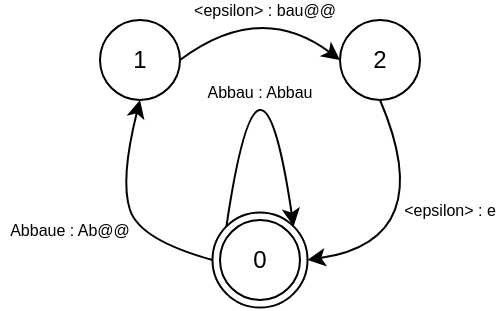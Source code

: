 <mxfile version="17.1.3" type="device"><diagram id="RWg1BTTOMKfJZMOGPEjO" name="Page-1"><mxGraphModel dx="450" dy="292" grid="1" gridSize="10" guides="1" tooltips="1" connect="1" arrows="1" fold="1" page="1" pageScale="1" pageWidth="827" pageHeight="1169" math="0" shadow="0"><root><mxCell id="0"/><mxCell id="1" parent="0"/><mxCell id="sWHmzstGAAE77LRw9ci0-2" value="" style="ellipse;whiteSpace=wrap;html=1;aspect=fixed;" vertex="1" parent="1"><mxGeometry x="406.25" y="316.25" width="47.5" height="47.5" as="geometry"/></mxCell><mxCell id="sWHmzstGAAE77LRw9ci0-1" value="0" style="ellipse;whiteSpace=wrap;html=1;aspect=fixed;" vertex="1" parent="1"><mxGeometry x="410" y="320" width="40" height="40" as="geometry"/></mxCell><mxCell id="sWHmzstGAAE77LRw9ci0-3" value="1" style="ellipse;whiteSpace=wrap;html=1;aspect=fixed;" vertex="1" parent="1"><mxGeometry x="350" y="220" width="40" height="40" as="geometry"/></mxCell><mxCell id="sWHmzstGAAE77LRw9ci0-7" value="" style="curved=1;endArrow=classic;html=1;rounded=0;entryX=1;entryY=0;entryDx=0;entryDy=0;exitX=0;exitY=0;exitDx=0;exitDy=0;" edge="1" parent="1" source="sWHmzstGAAE77LRw9ci0-2" target="sWHmzstGAAE77LRw9ci0-2"><mxGeometry width="50" height="50" relative="1" as="geometry"><mxPoint x="400" y="330" as="sourcePoint"/><mxPoint x="460" y="280" as="targetPoint"/><Array as="points"><mxPoint x="430" y="210"/></Array></mxGeometry></mxCell><mxCell id="sWHmzstGAAE77LRw9ci0-8" value="&lt;font style=&quot;font-size: 8px&quot;&gt;Abbau : Abbau&lt;/font&gt;" style="text;html=1;strokeColor=none;fillColor=none;align=center;verticalAlign=middle;whiteSpace=wrap;rounded=0;" vertex="1" parent="1"><mxGeometry x="400" y="250" width="60" height="10" as="geometry"/></mxCell><mxCell id="sWHmzstGAAE77LRw9ci0-9" value="2" style="ellipse;whiteSpace=wrap;html=1;aspect=fixed;" vertex="1" parent="1"><mxGeometry x="470" y="220" width="40" height="40" as="geometry"/></mxCell><mxCell id="sWHmzstGAAE77LRw9ci0-10" value="" style="curved=1;endArrow=classic;html=1;rounded=0;fontSize=8;entryX=0.5;entryY=1;entryDx=0;entryDy=0;exitX=0;exitY=0.5;exitDx=0;exitDy=0;" edge="1" parent="1" source="sWHmzstGAAE77LRw9ci0-2" target="sWHmzstGAAE77LRw9ci0-3"><mxGeometry width="50" height="50" relative="1" as="geometry"><mxPoint x="380" y="350" as="sourcePoint"/><mxPoint x="430" y="300" as="targetPoint"/><Array as="points"><mxPoint x="370" y="330"/><mxPoint x="360" y="300"/></Array></mxGeometry></mxCell><mxCell id="sWHmzstGAAE77LRw9ci0-12" value="" style="curved=1;endArrow=classic;html=1;rounded=0;fontSize=8;exitX=1;exitY=0.5;exitDx=0;exitDy=0;entryX=0;entryY=0.5;entryDx=0;entryDy=0;" edge="1" parent="1" source="sWHmzstGAAE77LRw9ci0-3" target="sWHmzstGAAE77LRw9ci0-9"><mxGeometry width="50" height="50" relative="1" as="geometry"><mxPoint x="380" y="330" as="sourcePoint"/><mxPoint x="430" y="280" as="targetPoint"/><Array as="points"><mxPoint x="430" y="210"/></Array></mxGeometry></mxCell><mxCell id="sWHmzstGAAE77LRw9ci0-13" value="" style="curved=1;endArrow=classic;html=1;rounded=0;fontSize=8;exitX=0.5;exitY=1;exitDx=0;exitDy=0;entryX=1;entryY=0.5;entryDx=0;entryDy=0;" edge="1" parent="1" source="sWHmzstGAAE77LRw9ci0-9" target="sWHmzstGAAE77LRw9ci0-2"><mxGeometry width="50" height="50" relative="1" as="geometry"><mxPoint x="500" y="290" as="sourcePoint"/><mxPoint x="460" y="340" as="targetPoint"/><Array as="points"><mxPoint x="520" y="330"/></Array></mxGeometry></mxCell><mxCell id="sWHmzstGAAE77LRw9ci0-14" value="Abbaue : Ab@@" style="text;html=1;strokeColor=none;fillColor=none;align=center;verticalAlign=middle;whiteSpace=wrap;rounded=0;fontSize=8;" vertex="1" parent="1"><mxGeometry x="300" y="320" width="70" height="10" as="geometry"/></mxCell><mxCell id="sWHmzstGAAE77LRw9ci0-15" value="&amp;lt;epsilon&amp;gt; : bau@@" style="text;html=1;strokeColor=none;fillColor=none;align=center;verticalAlign=middle;whiteSpace=wrap;rounded=0;fontSize=8;" vertex="1" parent="1"><mxGeometry x="395" y="210" width="75" height="10" as="geometry"/></mxCell><mxCell id="sWHmzstGAAE77LRw9ci0-17" value="&amp;lt;epsilon&amp;gt; : e" style="text;html=1;strokeColor=none;fillColor=none;align=center;verticalAlign=middle;whiteSpace=wrap;rounded=0;fontSize=8;" vertex="1" parent="1"><mxGeometry x="500" y="310" width="50" height="10" as="geometry"/></mxCell></root></mxGraphModel></diagram></mxfile>